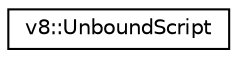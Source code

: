 digraph "Graphical Class Hierarchy"
{
  edge [fontname="Helvetica",fontsize="10",labelfontname="Helvetica",labelfontsize="10"];
  node [fontname="Helvetica",fontsize="10",shape=record];
  rankdir="LR";
  Node1 [label="v8::UnboundScript",height=0.2,width=0.4,color="black", fillcolor="white", style="filled",URL="$classv8_1_1UnboundScript.html"];
}
